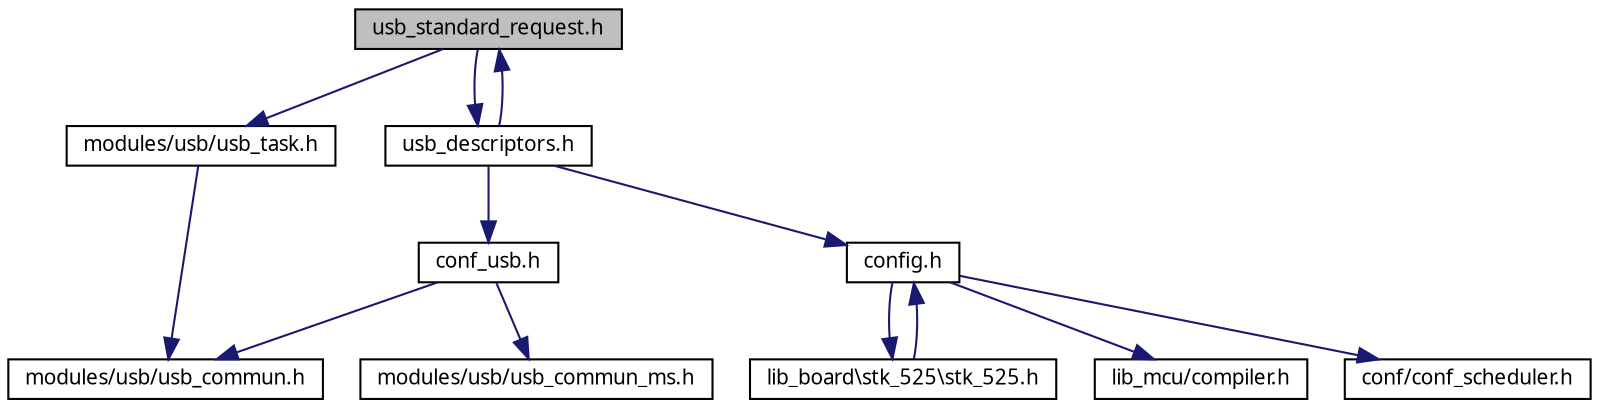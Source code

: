 digraph G
{
  edge [fontname="FreeSans.ttf",fontsize=10,labelfontname="FreeSans.ttf",labelfontsize=10];
  node [fontname="FreeSans.ttf",fontsize=10,shape=record];
  Node1 [label="usb_standard_request.h",height=0.2,width=0.4,color="black", fillcolor="grey75", style="filled" fontcolor="black"];
  Node1 -> Node2 [color="midnightblue",fontsize=10,style="solid",fontname="FreeSans.ttf"];
  Node2 [label="modules/usb/usb_task.h",height=0.2,width=0.4,color="black", fillcolor="white", style="filled",URL="$a00066.html"];
  Node2 -> Node3 [color="midnightblue",fontsize=10,style="solid",fontname="FreeSans.ttf"];
  Node3 [label="modules/usb/usb_commun.h",height=0.2,width=0.4,color="black", fillcolor="white", style="filled",URL="$a00053.html"];
  Node1 -> Node4 [color="midnightblue",fontsize=10,style="solid",fontname="FreeSans.ttf"];
  Node4 [label="usb_descriptors.h",height=0.2,width=0.4,color="black", fillcolor="white", style="filled",URL="$a00056.html"];
  Node4 -> Node5 [color="midnightblue",fontsize=10,style="solid",fontname="FreeSans.ttf"];
  Node5 [label="config.h",height=0.2,width=0.4,color="black", fillcolor="white", style="filled",URL="$a00030.html"];
  Node5 -> Node6 [color="midnightblue",fontsize=10,style="solid",fontname="FreeSans.ttf"];
  Node6 [label="lib_mcu/compiler.h",height=0.2,width=0.4,color="black", fillcolor="white", style="filled",URL="$a00026.html"];
  Node5 -> Node7 [color="midnightblue",fontsize=10,style="solid",fontname="FreeSans.ttf"];
  Node7 [label="conf/conf_scheduler.h",height=0.2,width=0.4,color="black", fillcolor="white", style="filled",URL="$a00028.html"];
  Node5 -> Node8 [color="midnightblue",fontsize=10,style="solid",fontname="FreeSans.ttf"];
  Node8 [label="lib_board\\stk_525\\stk_525.h",height=0.2,width=0.4,color="black", fillcolor="white", style="filled",URL="$a00050.html"];
  Node8 -> Node5 [color="midnightblue",fontsize=10,style="solid",fontname="FreeSans.ttf"];
  Node4 -> Node1 [color="midnightblue",fontsize=10,style="solid",fontname="FreeSans.ttf"];
  Node4 -> Node9 [color="midnightblue",fontsize=10,style="solid",fontname="FreeSans.ttf"];
  Node9 [label="conf_usb.h",height=0.2,width=0.4,color="black", fillcolor="white", style="filled",URL="$a00029.html"];
  Node9 -> Node3 [color="midnightblue",fontsize=10,style="solid",fontname="FreeSans.ttf"];
  Node9 -> Node10 [color="midnightblue",fontsize=10,style="solid",fontname="FreeSans.ttf"];
  Node10 [label="modules/usb/usb_commun_ms.h",height=0.2,width=0.4,color="black", fillcolor="white", style="filled",URL="$a00054.html"];
}
